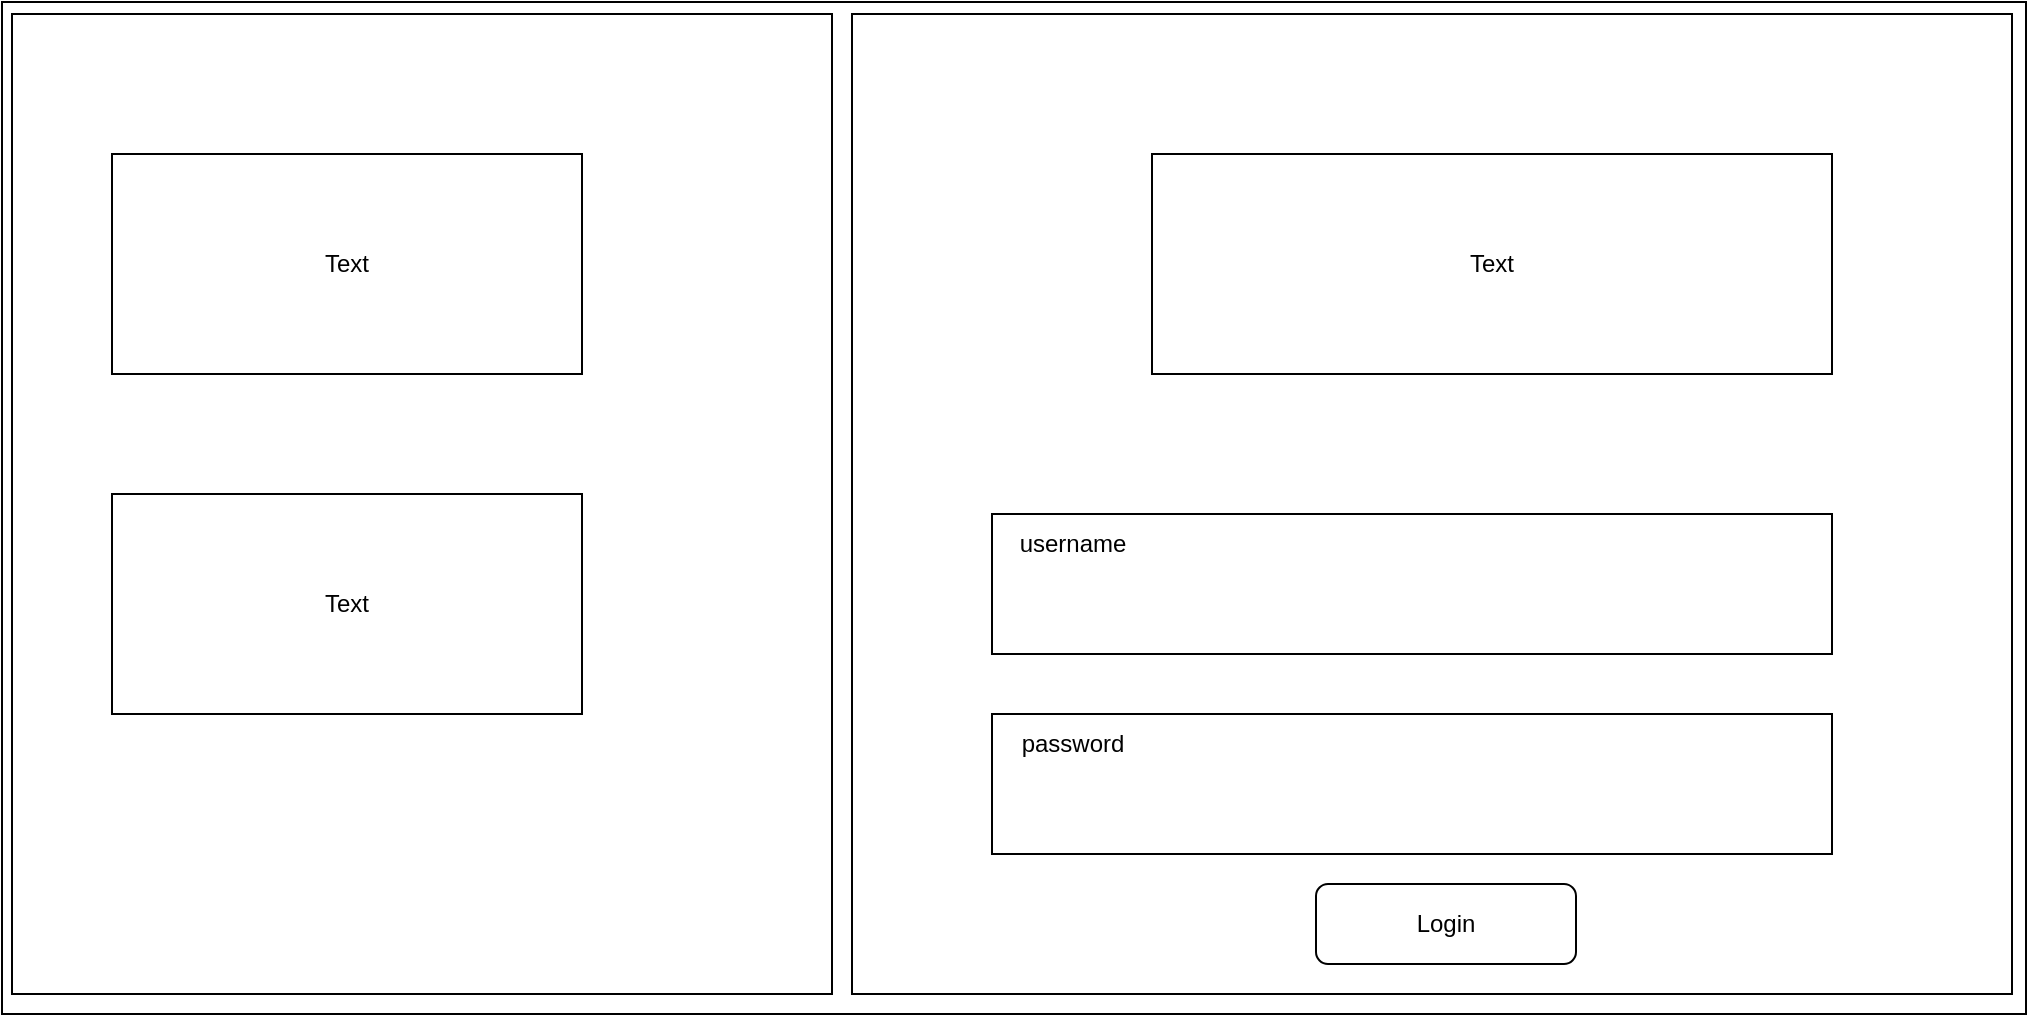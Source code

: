 <mxfile>
    <diagram id="p1DT6uZ1AYR59vxbbEVM" name="Page-1">
        <mxGraphModel dx="2090" dy="860" grid="1" gridSize="10" guides="1" tooltips="1" connect="1" arrows="1" fold="1" page="1" pageScale="1" pageWidth="850" pageHeight="1100" math="0" shadow="0">
            <root>
                <mxCell id="0"/>
                <mxCell id="1" parent="0"/>
                <mxCell id="2" value="" style="rounded=0;whiteSpace=wrap;html=1;" vertex="1" parent="1">
                    <mxGeometry x="-425" y="44" width="1012" height="506" as="geometry"/>
                </mxCell>
                <mxCell id="3" value="" style="rounded=0;whiteSpace=wrap;html=1;" vertex="1" parent="1">
                    <mxGeometry x="-420" y="50" width="410" height="490" as="geometry"/>
                </mxCell>
                <mxCell id="4" value="" style="rounded=0;whiteSpace=wrap;html=1;" vertex="1" parent="1">
                    <mxGeometry y="50" width="580" height="490" as="geometry"/>
                </mxCell>
                <mxCell id="5" value="" style="rounded=0;whiteSpace=wrap;html=1;" vertex="1" parent="1">
                    <mxGeometry x="70" y="300" width="420" height="70" as="geometry"/>
                </mxCell>
                <mxCell id="6" value="" style="rounded=0;whiteSpace=wrap;html=1;" vertex="1" parent="1">
                    <mxGeometry x="70" y="400" width="420" height="70" as="geometry"/>
                </mxCell>
                <mxCell id="7" value="username" style="text;html=1;align=center;verticalAlign=middle;resizable=0;points=[];autosize=1;strokeColor=none;fillColor=none;" vertex="1" parent="1">
                    <mxGeometry x="70" y="300" width="80" height="30" as="geometry"/>
                </mxCell>
                <mxCell id="8" value="password" style="text;html=1;align=center;verticalAlign=middle;resizable=0;points=[];autosize=1;strokeColor=none;fillColor=none;" vertex="1" parent="1">
                    <mxGeometry x="75" y="400" width="70" height="30" as="geometry"/>
                </mxCell>
                <mxCell id="9" value="Login" style="rounded=1;whiteSpace=wrap;html=1;" vertex="1" parent="1">
                    <mxGeometry x="232" y="485" width="130" height="40" as="geometry"/>
                </mxCell>
                <mxCell id="10" value="Text" style="rounded=0;whiteSpace=wrap;html=1;" vertex="1" parent="1">
                    <mxGeometry x="150" y="120" width="340" height="110" as="geometry"/>
                </mxCell>
                <mxCell id="11" value="Text" style="rounded=0;whiteSpace=wrap;html=1;" vertex="1" parent="1">
                    <mxGeometry x="-370" y="120" width="235" height="110" as="geometry"/>
                </mxCell>
                <mxCell id="12" value="Text" style="rounded=0;whiteSpace=wrap;html=1;" vertex="1" parent="1">
                    <mxGeometry x="-370" y="290" width="235" height="110" as="geometry"/>
                </mxCell>
            </root>
        </mxGraphModel>
    </diagram>
</mxfile>